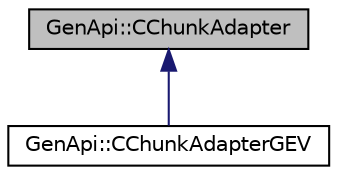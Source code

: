 digraph "GenApi::CChunkAdapter"
{
  edge [fontname="Helvetica",fontsize="10",labelfontname="Helvetica",labelfontsize="10"];
  node [fontname="Helvetica",fontsize="10",shape=record];
  Node1 [label="GenApi::CChunkAdapter",height=0.2,width=0.4,color="black", fillcolor="grey75", style="filled", fontcolor="black"];
  Node1 -> Node2 [dir="back",color="midnightblue",fontsize="10",style="solid",fontname="Helvetica"];
  Node2 [label="GenApi::CChunkAdapterGEV",height=0.2,width=0.4,color="black", fillcolor="white", style="filled",URL="$class_gen_api_1_1_c_chunk_adapter_g_e_v.html",tooltip="Connects a chunked DCAM buffer to a node map. "];
}
